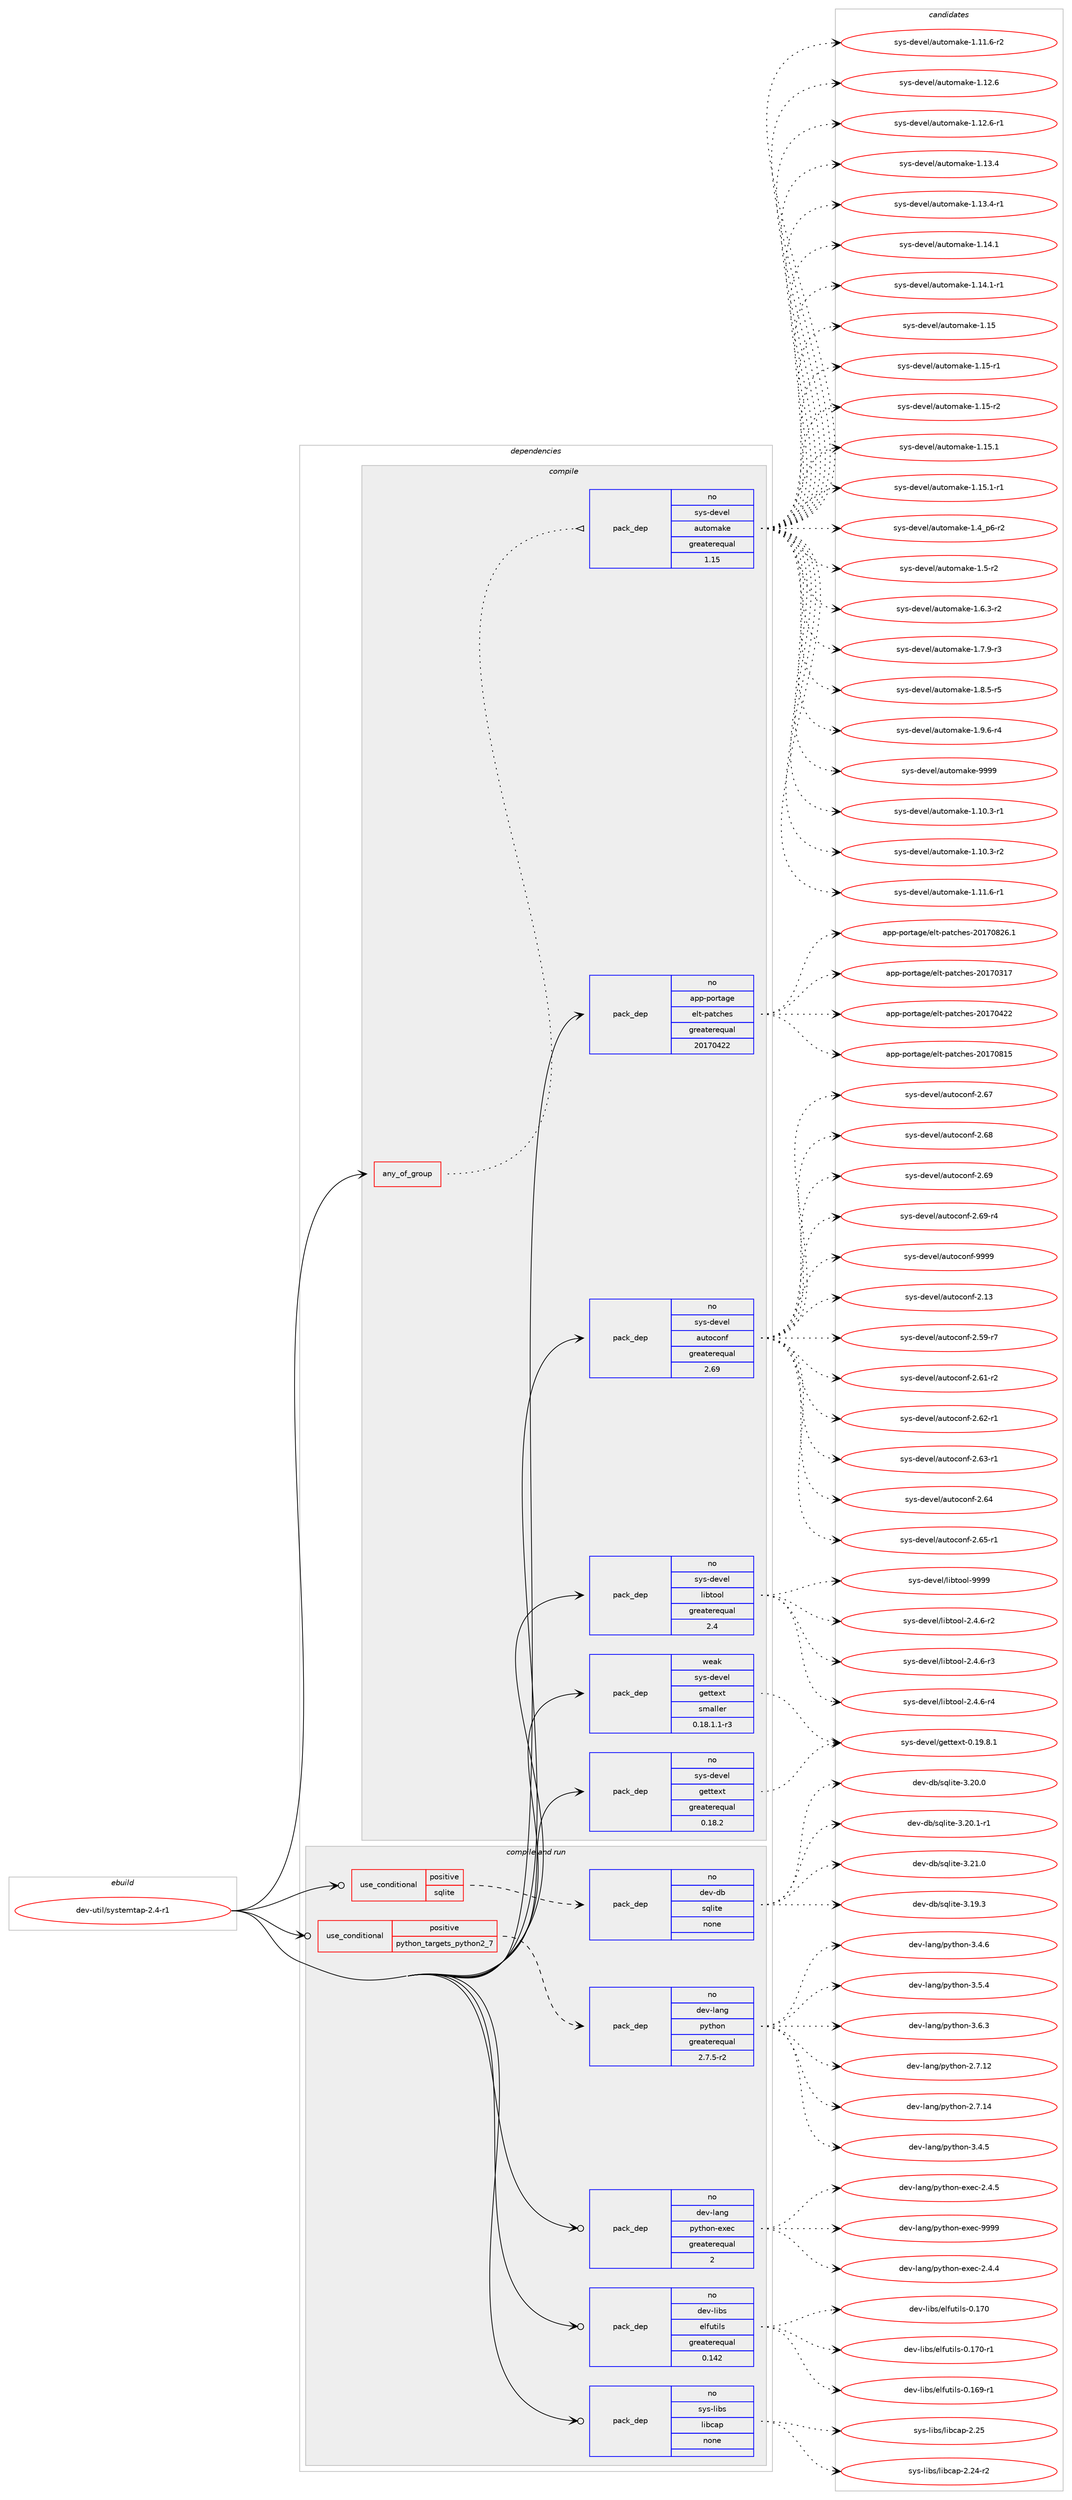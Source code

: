 digraph prolog {

# *************
# Graph options
# *************

newrank=true;
concentrate=true;
compound=true;
graph [rankdir=LR,fontname=Helvetica,fontsize=10,ranksep=1.5];#, ranksep=2.5, nodesep=0.2];
edge  [arrowhead=vee];
node  [fontname=Helvetica,fontsize=10];

# **********
# The ebuild
# **********

subgraph cluster_leftcol {
color=gray;
rank=same;
label=<<i>ebuild</i>>;
id [label="dev-util/systemtap-2.4-r1", color=red, width=4, href="../dev-util/systemtap-2.4-r1.svg"];
}

# ****************
# The dependencies
# ****************

subgraph cluster_midcol {
color=gray;
label=<<i>dependencies</i>>;
subgraph cluster_compile {
fillcolor="#eeeeee";
style=filled;
label=<<i>compile</i>>;
subgraph any4244 {
dependency289064 [label=<<TABLE BORDER="0" CELLBORDER="1" CELLSPACING="0" CELLPADDING="4"><TR><TD CELLPADDING="10">any_of_group</TD></TR></TABLE>>, shape=none, color=red];subgraph pack205917 {
dependency289065 [label=<<TABLE BORDER="0" CELLBORDER="1" CELLSPACING="0" CELLPADDING="4" WIDTH="220"><TR><TD ROWSPAN="6" CELLPADDING="30">pack_dep</TD></TR><TR><TD WIDTH="110">no</TD></TR><TR><TD>sys-devel</TD></TR><TR><TD>automake</TD></TR><TR><TD>greaterequal</TD></TR><TR><TD>1.15</TD></TR></TABLE>>, shape=none, color=blue];
}
dependency289064:e -> dependency289065:w [weight=20,style="dotted",arrowhead="oinv"];
}
id:e -> dependency289064:w [weight=20,style="solid",arrowhead="vee"];
subgraph pack205918 {
dependency289066 [label=<<TABLE BORDER="0" CELLBORDER="1" CELLSPACING="0" CELLPADDING="4" WIDTH="220"><TR><TD ROWSPAN="6" CELLPADDING="30">pack_dep</TD></TR><TR><TD WIDTH="110">no</TD></TR><TR><TD>app-portage</TD></TR><TR><TD>elt-patches</TD></TR><TR><TD>greaterequal</TD></TR><TR><TD>20170422</TD></TR></TABLE>>, shape=none, color=blue];
}
id:e -> dependency289066:w [weight=20,style="solid",arrowhead="vee"];
subgraph pack205919 {
dependency289067 [label=<<TABLE BORDER="0" CELLBORDER="1" CELLSPACING="0" CELLPADDING="4" WIDTH="220"><TR><TD ROWSPAN="6" CELLPADDING="30">pack_dep</TD></TR><TR><TD WIDTH="110">no</TD></TR><TR><TD>sys-devel</TD></TR><TR><TD>autoconf</TD></TR><TR><TD>greaterequal</TD></TR><TR><TD>2.69</TD></TR></TABLE>>, shape=none, color=blue];
}
id:e -> dependency289067:w [weight=20,style="solid",arrowhead="vee"];
subgraph pack205920 {
dependency289068 [label=<<TABLE BORDER="0" CELLBORDER="1" CELLSPACING="0" CELLPADDING="4" WIDTH="220"><TR><TD ROWSPAN="6" CELLPADDING="30">pack_dep</TD></TR><TR><TD WIDTH="110">no</TD></TR><TR><TD>sys-devel</TD></TR><TR><TD>gettext</TD></TR><TR><TD>greaterequal</TD></TR><TR><TD>0.18.2</TD></TR></TABLE>>, shape=none, color=blue];
}
id:e -> dependency289068:w [weight=20,style="solid",arrowhead="vee"];
subgraph pack205921 {
dependency289069 [label=<<TABLE BORDER="0" CELLBORDER="1" CELLSPACING="0" CELLPADDING="4" WIDTH="220"><TR><TD ROWSPAN="6" CELLPADDING="30">pack_dep</TD></TR><TR><TD WIDTH="110">no</TD></TR><TR><TD>sys-devel</TD></TR><TR><TD>libtool</TD></TR><TR><TD>greaterequal</TD></TR><TR><TD>2.4</TD></TR></TABLE>>, shape=none, color=blue];
}
id:e -> dependency289069:w [weight=20,style="solid",arrowhead="vee"];
subgraph pack205922 {
dependency289070 [label=<<TABLE BORDER="0" CELLBORDER="1" CELLSPACING="0" CELLPADDING="4" WIDTH="220"><TR><TD ROWSPAN="6" CELLPADDING="30">pack_dep</TD></TR><TR><TD WIDTH="110">weak</TD></TR><TR><TD>sys-devel</TD></TR><TR><TD>gettext</TD></TR><TR><TD>smaller</TD></TR><TR><TD>0.18.1.1-r3</TD></TR></TABLE>>, shape=none, color=blue];
}
id:e -> dependency289070:w [weight=20,style="solid",arrowhead="vee"];
}
subgraph cluster_compileandrun {
fillcolor="#eeeeee";
style=filled;
label=<<i>compile and run</i>>;
subgraph cond78851 {
dependency289071 [label=<<TABLE BORDER="0" CELLBORDER="1" CELLSPACING="0" CELLPADDING="4"><TR><TD ROWSPAN="3" CELLPADDING="10">use_conditional</TD></TR><TR><TD>positive</TD></TR><TR><TD>python_targets_python2_7</TD></TR></TABLE>>, shape=none, color=red];
subgraph pack205923 {
dependency289072 [label=<<TABLE BORDER="0" CELLBORDER="1" CELLSPACING="0" CELLPADDING="4" WIDTH="220"><TR><TD ROWSPAN="6" CELLPADDING="30">pack_dep</TD></TR><TR><TD WIDTH="110">no</TD></TR><TR><TD>dev-lang</TD></TR><TR><TD>python</TD></TR><TR><TD>greaterequal</TD></TR><TR><TD>2.7.5-r2</TD></TR></TABLE>>, shape=none, color=blue];
}
dependency289071:e -> dependency289072:w [weight=20,style="dashed",arrowhead="vee"];
}
id:e -> dependency289071:w [weight=20,style="solid",arrowhead="odotvee"];
subgraph cond78852 {
dependency289073 [label=<<TABLE BORDER="0" CELLBORDER="1" CELLSPACING="0" CELLPADDING="4"><TR><TD ROWSPAN="3" CELLPADDING="10">use_conditional</TD></TR><TR><TD>positive</TD></TR><TR><TD>sqlite</TD></TR></TABLE>>, shape=none, color=red];
subgraph pack205924 {
dependency289074 [label=<<TABLE BORDER="0" CELLBORDER="1" CELLSPACING="0" CELLPADDING="4" WIDTH="220"><TR><TD ROWSPAN="6" CELLPADDING="30">pack_dep</TD></TR><TR><TD WIDTH="110">no</TD></TR><TR><TD>dev-db</TD></TR><TR><TD>sqlite</TD></TR><TR><TD>none</TD></TR><TR><TD></TD></TR></TABLE>>, shape=none, color=blue];
}
dependency289073:e -> dependency289074:w [weight=20,style="dashed",arrowhead="vee"];
}
id:e -> dependency289073:w [weight=20,style="solid",arrowhead="odotvee"];
subgraph pack205925 {
dependency289075 [label=<<TABLE BORDER="0" CELLBORDER="1" CELLSPACING="0" CELLPADDING="4" WIDTH="220"><TR><TD ROWSPAN="6" CELLPADDING="30">pack_dep</TD></TR><TR><TD WIDTH="110">no</TD></TR><TR><TD>dev-lang</TD></TR><TR><TD>python-exec</TD></TR><TR><TD>greaterequal</TD></TR><TR><TD>2</TD></TR></TABLE>>, shape=none, color=blue];
}
id:e -> dependency289075:w [weight=20,style="solid",arrowhead="odotvee"];
subgraph pack205926 {
dependency289076 [label=<<TABLE BORDER="0" CELLBORDER="1" CELLSPACING="0" CELLPADDING="4" WIDTH="220"><TR><TD ROWSPAN="6" CELLPADDING="30">pack_dep</TD></TR><TR><TD WIDTH="110">no</TD></TR><TR><TD>dev-libs</TD></TR><TR><TD>elfutils</TD></TR><TR><TD>greaterequal</TD></TR><TR><TD>0.142</TD></TR></TABLE>>, shape=none, color=blue];
}
id:e -> dependency289076:w [weight=20,style="solid",arrowhead="odotvee"];
subgraph pack205927 {
dependency289077 [label=<<TABLE BORDER="0" CELLBORDER="1" CELLSPACING="0" CELLPADDING="4" WIDTH="220"><TR><TD ROWSPAN="6" CELLPADDING="30">pack_dep</TD></TR><TR><TD WIDTH="110">no</TD></TR><TR><TD>sys-libs</TD></TR><TR><TD>libcap</TD></TR><TR><TD>none</TD></TR><TR><TD></TD></TR></TABLE>>, shape=none, color=blue];
}
id:e -> dependency289077:w [weight=20,style="solid",arrowhead="odotvee"];
}
subgraph cluster_run {
fillcolor="#eeeeee";
style=filled;
label=<<i>run</i>>;
}
}

# **************
# The candidates
# **************

subgraph cluster_choices {
rank=same;
color=gray;
label=<<i>candidates</i>>;

subgraph choice205917 {
color=black;
nodesep=1;
choice11512111545100101118101108479711711611110997107101454946494846514511449 [label="sys-devel/automake-1.10.3-r1", color=red, width=4,href="../sys-devel/automake-1.10.3-r1.svg"];
choice11512111545100101118101108479711711611110997107101454946494846514511450 [label="sys-devel/automake-1.10.3-r2", color=red, width=4,href="../sys-devel/automake-1.10.3-r2.svg"];
choice11512111545100101118101108479711711611110997107101454946494946544511449 [label="sys-devel/automake-1.11.6-r1", color=red, width=4,href="../sys-devel/automake-1.11.6-r1.svg"];
choice11512111545100101118101108479711711611110997107101454946494946544511450 [label="sys-devel/automake-1.11.6-r2", color=red, width=4,href="../sys-devel/automake-1.11.6-r2.svg"];
choice1151211154510010111810110847971171161111099710710145494649504654 [label="sys-devel/automake-1.12.6", color=red, width=4,href="../sys-devel/automake-1.12.6.svg"];
choice11512111545100101118101108479711711611110997107101454946495046544511449 [label="sys-devel/automake-1.12.6-r1", color=red, width=4,href="../sys-devel/automake-1.12.6-r1.svg"];
choice1151211154510010111810110847971171161111099710710145494649514652 [label="sys-devel/automake-1.13.4", color=red, width=4,href="../sys-devel/automake-1.13.4.svg"];
choice11512111545100101118101108479711711611110997107101454946495146524511449 [label="sys-devel/automake-1.13.4-r1", color=red, width=4,href="../sys-devel/automake-1.13.4-r1.svg"];
choice1151211154510010111810110847971171161111099710710145494649524649 [label="sys-devel/automake-1.14.1", color=red, width=4,href="../sys-devel/automake-1.14.1.svg"];
choice11512111545100101118101108479711711611110997107101454946495246494511449 [label="sys-devel/automake-1.14.1-r1", color=red, width=4,href="../sys-devel/automake-1.14.1-r1.svg"];
choice115121115451001011181011084797117116111109971071014549464953 [label="sys-devel/automake-1.15", color=red, width=4,href="../sys-devel/automake-1.15.svg"];
choice1151211154510010111810110847971171161111099710710145494649534511449 [label="sys-devel/automake-1.15-r1", color=red, width=4,href="../sys-devel/automake-1.15-r1.svg"];
choice1151211154510010111810110847971171161111099710710145494649534511450 [label="sys-devel/automake-1.15-r2", color=red, width=4,href="../sys-devel/automake-1.15-r2.svg"];
choice1151211154510010111810110847971171161111099710710145494649534649 [label="sys-devel/automake-1.15.1", color=red, width=4,href="../sys-devel/automake-1.15.1.svg"];
choice11512111545100101118101108479711711611110997107101454946495346494511449 [label="sys-devel/automake-1.15.1-r1", color=red, width=4,href="../sys-devel/automake-1.15.1-r1.svg"];
choice115121115451001011181011084797117116111109971071014549465295112544511450 [label="sys-devel/automake-1.4_p6-r2", color=red, width=4,href="../sys-devel/automake-1.4_p6-r2.svg"];
choice11512111545100101118101108479711711611110997107101454946534511450 [label="sys-devel/automake-1.5-r2", color=red, width=4,href="../sys-devel/automake-1.5-r2.svg"];
choice115121115451001011181011084797117116111109971071014549465446514511450 [label="sys-devel/automake-1.6.3-r2", color=red, width=4,href="../sys-devel/automake-1.6.3-r2.svg"];
choice115121115451001011181011084797117116111109971071014549465546574511451 [label="sys-devel/automake-1.7.9-r3", color=red, width=4,href="../sys-devel/automake-1.7.9-r3.svg"];
choice115121115451001011181011084797117116111109971071014549465646534511453 [label="sys-devel/automake-1.8.5-r5", color=red, width=4,href="../sys-devel/automake-1.8.5-r5.svg"];
choice115121115451001011181011084797117116111109971071014549465746544511452 [label="sys-devel/automake-1.9.6-r4", color=red, width=4,href="../sys-devel/automake-1.9.6-r4.svg"];
choice115121115451001011181011084797117116111109971071014557575757 [label="sys-devel/automake-9999", color=red, width=4,href="../sys-devel/automake-9999.svg"];
dependency289065:e -> choice11512111545100101118101108479711711611110997107101454946494846514511449:w [style=dotted,weight="100"];
dependency289065:e -> choice11512111545100101118101108479711711611110997107101454946494846514511450:w [style=dotted,weight="100"];
dependency289065:e -> choice11512111545100101118101108479711711611110997107101454946494946544511449:w [style=dotted,weight="100"];
dependency289065:e -> choice11512111545100101118101108479711711611110997107101454946494946544511450:w [style=dotted,weight="100"];
dependency289065:e -> choice1151211154510010111810110847971171161111099710710145494649504654:w [style=dotted,weight="100"];
dependency289065:e -> choice11512111545100101118101108479711711611110997107101454946495046544511449:w [style=dotted,weight="100"];
dependency289065:e -> choice1151211154510010111810110847971171161111099710710145494649514652:w [style=dotted,weight="100"];
dependency289065:e -> choice11512111545100101118101108479711711611110997107101454946495146524511449:w [style=dotted,weight="100"];
dependency289065:e -> choice1151211154510010111810110847971171161111099710710145494649524649:w [style=dotted,weight="100"];
dependency289065:e -> choice11512111545100101118101108479711711611110997107101454946495246494511449:w [style=dotted,weight="100"];
dependency289065:e -> choice115121115451001011181011084797117116111109971071014549464953:w [style=dotted,weight="100"];
dependency289065:e -> choice1151211154510010111810110847971171161111099710710145494649534511449:w [style=dotted,weight="100"];
dependency289065:e -> choice1151211154510010111810110847971171161111099710710145494649534511450:w [style=dotted,weight="100"];
dependency289065:e -> choice1151211154510010111810110847971171161111099710710145494649534649:w [style=dotted,weight="100"];
dependency289065:e -> choice11512111545100101118101108479711711611110997107101454946495346494511449:w [style=dotted,weight="100"];
dependency289065:e -> choice115121115451001011181011084797117116111109971071014549465295112544511450:w [style=dotted,weight="100"];
dependency289065:e -> choice11512111545100101118101108479711711611110997107101454946534511450:w [style=dotted,weight="100"];
dependency289065:e -> choice115121115451001011181011084797117116111109971071014549465446514511450:w [style=dotted,weight="100"];
dependency289065:e -> choice115121115451001011181011084797117116111109971071014549465546574511451:w [style=dotted,weight="100"];
dependency289065:e -> choice115121115451001011181011084797117116111109971071014549465646534511453:w [style=dotted,weight="100"];
dependency289065:e -> choice115121115451001011181011084797117116111109971071014549465746544511452:w [style=dotted,weight="100"];
dependency289065:e -> choice115121115451001011181011084797117116111109971071014557575757:w [style=dotted,weight="100"];
}
subgraph choice205918 {
color=black;
nodesep=1;
choice97112112451121111141169710310147101108116451129711699104101115455048495548514955 [label="app-portage/elt-patches-20170317", color=red, width=4,href="../app-portage/elt-patches-20170317.svg"];
choice97112112451121111141169710310147101108116451129711699104101115455048495548525050 [label="app-portage/elt-patches-20170422", color=red, width=4,href="../app-portage/elt-patches-20170422.svg"];
choice97112112451121111141169710310147101108116451129711699104101115455048495548564953 [label="app-portage/elt-patches-20170815", color=red, width=4,href="../app-portage/elt-patches-20170815.svg"];
choice971121124511211111411697103101471011081164511297116991041011154550484955485650544649 [label="app-portage/elt-patches-20170826.1", color=red, width=4,href="../app-portage/elt-patches-20170826.1.svg"];
dependency289066:e -> choice97112112451121111141169710310147101108116451129711699104101115455048495548514955:w [style=dotted,weight="100"];
dependency289066:e -> choice97112112451121111141169710310147101108116451129711699104101115455048495548525050:w [style=dotted,weight="100"];
dependency289066:e -> choice97112112451121111141169710310147101108116451129711699104101115455048495548564953:w [style=dotted,weight="100"];
dependency289066:e -> choice971121124511211111411697103101471011081164511297116991041011154550484955485650544649:w [style=dotted,weight="100"];
}
subgraph choice205919 {
color=black;
nodesep=1;
choice115121115451001011181011084797117116111991111101024550464951 [label="sys-devel/autoconf-2.13", color=red, width=4,href="../sys-devel/autoconf-2.13.svg"];
choice1151211154510010111810110847971171161119911111010245504653574511455 [label="sys-devel/autoconf-2.59-r7", color=red, width=4,href="../sys-devel/autoconf-2.59-r7.svg"];
choice1151211154510010111810110847971171161119911111010245504654494511450 [label="sys-devel/autoconf-2.61-r2", color=red, width=4,href="../sys-devel/autoconf-2.61-r2.svg"];
choice1151211154510010111810110847971171161119911111010245504654504511449 [label="sys-devel/autoconf-2.62-r1", color=red, width=4,href="../sys-devel/autoconf-2.62-r1.svg"];
choice1151211154510010111810110847971171161119911111010245504654514511449 [label="sys-devel/autoconf-2.63-r1", color=red, width=4,href="../sys-devel/autoconf-2.63-r1.svg"];
choice115121115451001011181011084797117116111991111101024550465452 [label="sys-devel/autoconf-2.64", color=red, width=4,href="../sys-devel/autoconf-2.64.svg"];
choice1151211154510010111810110847971171161119911111010245504654534511449 [label="sys-devel/autoconf-2.65-r1", color=red, width=4,href="../sys-devel/autoconf-2.65-r1.svg"];
choice115121115451001011181011084797117116111991111101024550465455 [label="sys-devel/autoconf-2.67", color=red, width=4,href="../sys-devel/autoconf-2.67.svg"];
choice115121115451001011181011084797117116111991111101024550465456 [label="sys-devel/autoconf-2.68", color=red, width=4,href="../sys-devel/autoconf-2.68.svg"];
choice115121115451001011181011084797117116111991111101024550465457 [label="sys-devel/autoconf-2.69", color=red, width=4,href="../sys-devel/autoconf-2.69.svg"];
choice1151211154510010111810110847971171161119911111010245504654574511452 [label="sys-devel/autoconf-2.69-r4", color=red, width=4,href="../sys-devel/autoconf-2.69-r4.svg"];
choice115121115451001011181011084797117116111991111101024557575757 [label="sys-devel/autoconf-9999", color=red, width=4,href="../sys-devel/autoconf-9999.svg"];
dependency289067:e -> choice115121115451001011181011084797117116111991111101024550464951:w [style=dotted,weight="100"];
dependency289067:e -> choice1151211154510010111810110847971171161119911111010245504653574511455:w [style=dotted,weight="100"];
dependency289067:e -> choice1151211154510010111810110847971171161119911111010245504654494511450:w [style=dotted,weight="100"];
dependency289067:e -> choice1151211154510010111810110847971171161119911111010245504654504511449:w [style=dotted,weight="100"];
dependency289067:e -> choice1151211154510010111810110847971171161119911111010245504654514511449:w [style=dotted,weight="100"];
dependency289067:e -> choice115121115451001011181011084797117116111991111101024550465452:w [style=dotted,weight="100"];
dependency289067:e -> choice1151211154510010111810110847971171161119911111010245504654534511449:w [style=dotted,weight="100"];
dependency289067:e -> choice115121115451001011181011084797117116111991111101024550465455:w [style=dotted,weight="100"];
dependency289067:e -> choice115121115451001011181011084797117116111991111101024550465456:w [style=dotted,weight="100"];
dependency289067:e -> choice115121115451001011181011084797117116111991111101024550465457:w [style=dotted,weight="100"];
dependency289067:e -> choice1151211154510010111810110847971171161119911111010245504654574511452:w [style=dotted,weight="100"];
dependency289067:e -> choice115121115451001011181011084797117116111991111101024557575757:w [style=dotted,weight="100"];
}
subgraph choice205920 {
color=black;
nodesep=1;
choice1151211154510010111810110847103101116116101120116454846495746564649 [label="sys-devel/gettext-0.19.8.1", color=red, width=4,href="../sys-devel/gettext-0.19.8.1.svg"];
dependency289068:e -> choice1151211154510010111810110847103101116116101120116454846495746564649:w [style=dotted,weight="100"];
}
subgraph choice205921 {
color=black;
nodesep=1;
choice1151211154510010111810110847108105981161111111084550465246544511450 [label="sys-devel/libtool-2.4.6-r2", color=red, width=4,href="../sys-devel/libtool-2.4.6-r2.svg"];
choice1151211154510010111810110847108105981161111111084550465246544511451 [label="sys-devel/libtool-2.4.6-r3", color=red, width=4,href="../sys-devel/libtool-2.4.6-r3.svg"];
choice1151211154510010111810110847108105981161111111084550465246544511452 [label="sys-devel/libtool-2.4.6-r4", color=red, width=4,href="../sys-devel/libtool-2.4.6-r4.svg"];
choice1151211154510010111810110847108105981161111111084557575757 [label="sys-devel/libtool-9999", color=red, width=4,href="../sys-devel/libtool-9999.svg"];
dependency289069:e -> choice1151211154510010111810110847108105981161111111084550465246544511450:w [style=dotted,weight="100"];
dependency289069:e -> choice1151211154510010111810110847108105981161111111084550465246544511451:w [style=dotted,weight="100"];
dependency289069:e -> choice1151211154510010111810110847108105981161111111084550465246544511452:w [style=dotted,weight="100"];
dependency289069:e -> choice1151211154510010111810110847108105981161111111084557575757:w [style=dotted,weight="100"];
}
subgraph choice205922 {
color=black;
nodesep=1;
choice1151211154510010111810110847103101116116101120116454846495746564649 [label="sys-devel/gettext-0.19.8.1", color=red, width=4,href="../sys-devel/gettext-0.19.8.1.svg"];
dependency289070:e -> choice1151211154510010111810110847103101116116101120116454846495746564649:w [style=dotted,weight="100"];
}
subgraph choice205923 {
color=black;
nodesep=1;
choice10010111845108971101034711212111610411111045504655464950 [label="dev-lang/python-2.7.12", color=red, width=4,href="../dev-lang/python-2.7.12.svg"];
choice10010111845108971101034711212111610411111045504655464952 [label="dev-lang/python-2.7.14", color=red, width=4,href="../dev-lang/python-2.7.14.svg"];
choice100101118451089711010347112121116104111110455146524653 [label="dev-lang/python-3.4.5", color=red, width=4,href="../dev-lang/python-3.4.5.svg"];
choice100101118451089711010347112121116104111110455146524654 [label="dev-lang/python-3.4.6", color=red, width=4,href="../dev-lang/python-3.4.6.svg"];
choice100101118451089711010347112121116104111110455146534652 [label="dev-lang/python-3.5.4", color=red, width=4,href="../dev-lang/python-3.5.4.svg"];
choice100101118451089711010347112121116104111110455146544651 [label="dev-lang/python-3.6.3", color=red, width=4,href="../dev-lang/python-3.6.3.svg"];
dependency289072:e -> choice10010111845108971101034711212111610411111045504655464950:w [style=dotted,weight="100"];
dependency289072:e -> choice10010111845108971101034711212111610411111045504655464952:w [style=dotted,weight="100"];
dependency289072:e -> choice100101118451089711010347112121116104111110455146524653:w [style=dotted,weight="100"];
dependency289072:e -> choice100101118451089711010347112121116104111110455146524654:w [style=dotted,weight="100"];
dependency289072:e -> choice100101118451089711010347112121116104111110455146534652:w [style=dotted,weight="100"];
dependency289072:e -> choice100101118451089711010347112121116104111110455146544651:w [style=dotted,weight="100"];
}
subgraph choice205924 {
color=black;
nodesep=1;
choice10010111845100984711511310810511610145514649574651 [label="dev-db/sqlite-3.19.3", color=red, width=4,href="../dev-db/sqlite-3.19.3.svg"];
choice10010111845100984711511310810511610145514650484648 [label="dev-db/sqlite-3.20.0", color=red, width=4,href="../dev-db/sqlite-3.20.0.svg"];
choice100101118451009847115113108105116101455146504846494511449 [label="dev-db/sqlite-3.20.1-r1", color=red, width=4,href="../dev-db/sqlite-3.20.1-r1.svg"];
choice10010111845100984711511310810511610145514650494648 [label="dev-db/sqlite-3.21.0", color=red, width=4,href="../dev-db/sqlite-3.21.0.svg"];
dependency289074:e -> choice10010111845100984711511310810511610145514649574651:w [style=dotted,weight="100"];
dependency289074:e -> choice10010111845100984711511310810511610145514650484648:w [style=dotted,weight="100"];
dependency289074:e -> choice100101118451009847115113108105116101455146504846494511449:w [style=dotted,weight="100"];
dependency289074:e -> choice10010111845100984711511310810511610145514650494648:w [style=dotted,weight="100"];
}
subgraph choice205925 {
color=black;
nodesep=1;
choice1001011184510897110103471121211161041111104510112010199455046524652 [label="dev-lang/python-exec-2.4.4", color=red, width=4,href="../dev-lang/python-exec-2.4.4.svg"];
choice1001011184510897110103471121211161041111104510112010199455046524653 [label="dev-lang/python-exec-2.4.5", color=red, width=4,href="../dev-lang/python-exec-2.4.5.svg"];
choice10010111845108971101034711212111610411111045101120101994557575757 [label="dev-lang/python-exec-9999", color=red, width=4,href="../dev-lang/python-exec-9999.svg"];
dependency289075:e -> choice1001011184510897110103471121211161041111104510112010199455046524652:w [style=dotted,weight="100"];
dependency289075:e -> choice1001011184510897110103471121211161041111104510112010199455046524653:w [style=dotted,weight="100"];
dependency289075:e -> choice10010111845108971101034711212111610411111045101120101994557575757:w [style=dotted,weight="100"];
}
subgraph choice205926 {
color=black;
nodesep=1;
choice1001011184510810598115471011081021171161051081154548464954574511449 [label="dev-libs/elfutils-0.169-r1", color=red, width=4,href="../dev-libs/elfutils-0.169-r1.svg"];
choice100101118451081059811547101108102117116105108115454846495548 [label="dev-libs/elfutils-0.170", color=red, width=4,href="../dev-libs/elfutils-0.170.svg"];
choice1001011184510810598115471011081021171161051081154548464955484511449 [label="dev-libs/elfutils-0.170-r1", color=red, width=4,href="../dev-libs/elfutils-0.170-r1.svg"];
dependency289076:e -> choice1001011184510810598115471011081021171161051081154548464954574511449:w [style=dotted,weight="100"];
dependency289076:e -> choice100101118451081059811547101108102117116105108115454846495548:w [style=dotted,weight="100"];
dependency289076:e -> choice1001011184510810598115471011081021171161051081154548464955484511449:w [style=dotted,weight="100"];
}
subgraph choice205927 {
color=black;
nodesep=1;
choice11512111545108105981154710810598999711245504650524511450 [label="sys-libs/libcap-2.24-r2", color=red, width=4,href="../sys-libs/libcap-2.24-r2.svg"];
choice1151211154510810598115471081059899971124550465053 [label="sys-libs/libcap-2.25", color=red, width=4,href="../sys-libs/libcap-2.25.svg"];
dependency289077:e -> choice11512111545108105981154710810598999711245504650524511450:w [style=dotted,weight="100"];
dependency289077:e -> choice1151211154510810598115471081059899971124550465053:w [style=dotted,weight="100"];
}
}

}
